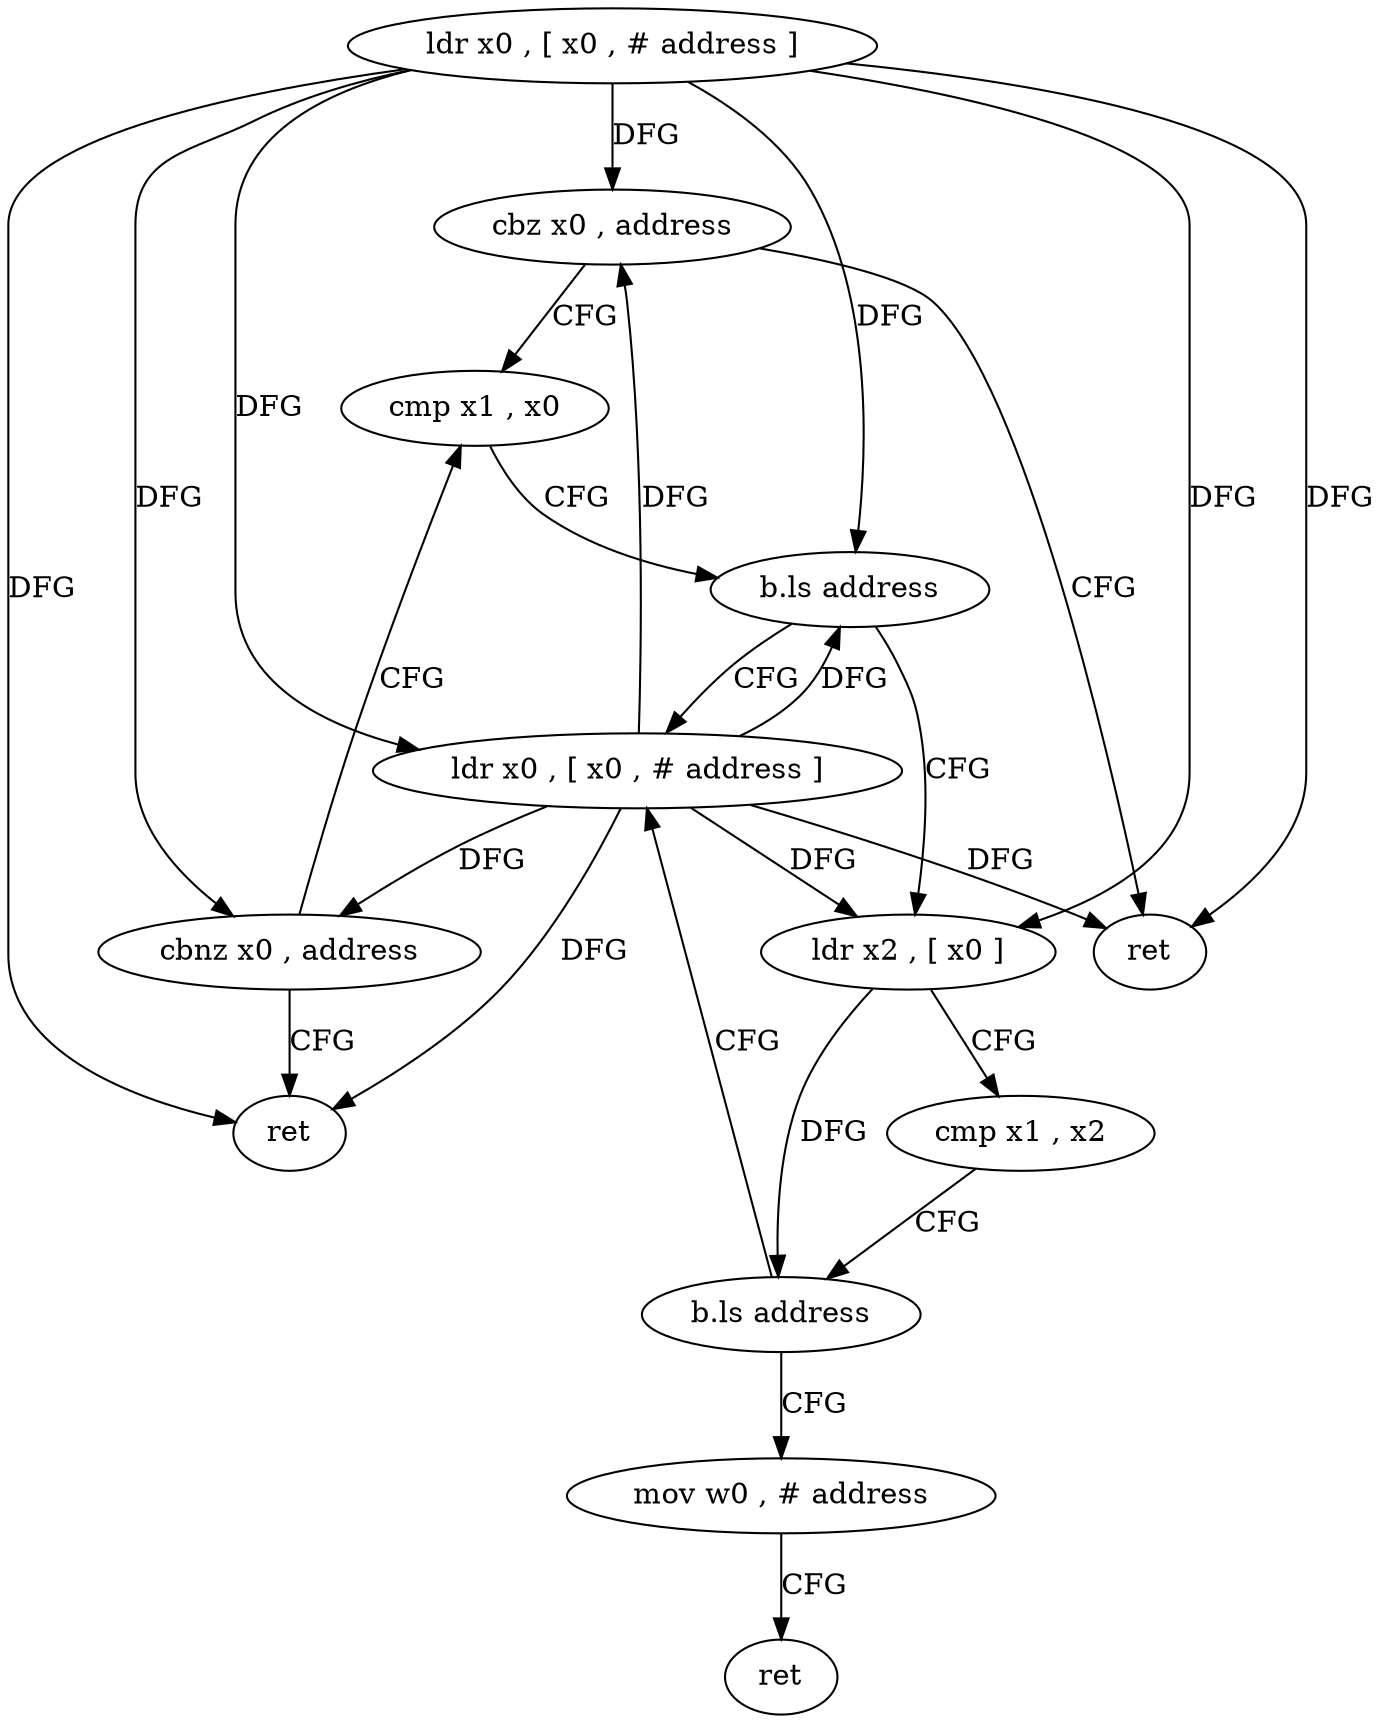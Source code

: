 digraph "func" {
"184624" [label = "ldr x0 , [ x0 , # address ]" ]
"184628" [label = "cbz x0 , address" ]
"184672" [label = "ret" ]
"184632" [label = "cmp x1 , x0" ]
"184636" [label = "b.ls address" ]
"184652" [label = "ldr x0 , [ x0 , # address ]" ]
"184640" [label = "ldr x2 , [ x0 ]" ]
"184656" [label = "cbnz x0 , address" ]
"184660" [label = "ret" ]
"184644" [label = "cmp x1 , x2" ]
"184648" [label = "b.ls address" ]
"184664" [label = "mov w0 , # address" ]
"184668" [label = "ret" ]
"184624" -> "184628" [ label = "DFG" ]
"184624" -> "184672" [ label = "DFG" ]
"184624" -> "184636" [ label = "DFG" ]
"184624" -> "184652" [ label = "DFG" ]
"184624" -> "184656" [ label = "DFG" ]
"184624" -> "184640" [ label = "DFG" ]
"184624" -> "184660" [ label = "DFG" ]
"184628" -> "184672" [ label = "CFG" ]
"184628" -> "184632" [ label = "CFG" ]
"184632" -> "184636" [ label = "CFG" ]
"184636" -> "184652" [ label = "CFG" ]
"184636" -> "184640" [ label = "CFG" ]
"184652" -> "184656" [ label = "DFG" ]
"184652" -> "184628" [ label = "DFG" ]
"184652" -> "184636" [ label = "DFG" ]
"184652" -> "184672" [ label = "DFG" ]
"184652" -> "184640" [ label = "DFG" ]
"184652" -> "184660" [ label = "DFG" ]
"184640" -> "184644" [ label = "CFG" ]
"184640" -> "184648" [ label = "DFG" ]
"184656" -> "184632" [ label = "CFG" ]
"184656" -> "184660" [ label = "CFG" ]
"184644" -> "184648" [ label = "CFG" ]
"184648" -> "184664" [ label = "CFG" ]
"184648" -> "184652" [ label = "CFG" ]
"184664" -> "184668" [ label = "CFG" ]
}
